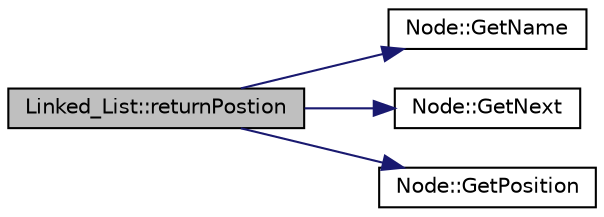digraph "Linked_List::returnPostion"
{
 // LATEX_PDF_SIZE
  edge [fontname="Helvetica",fontsize="10",labelfontname="Helvetica",labelfontsize="10"];
  node [fontname="Helvetica",fontsize="10",shape=record];
  rankdir="LR";
  Node1 [label="Linked_List::returnPostion",height=0.2,width=0.4,color="black", fillcolor="grey75", style="filled", fontcolor="black",tooltip="Se encarga de retornar la posicion en la que se encuentra almacenado el nodo con respecto al offset."];
  Node1 -> Node2 [color="midnightblue",fontsize="10",style="solid",fontname="Helvetica"];
  Node2 [label="Node::GetName",height=0.2,width=0.4,color="black", fillcolor="white", style="filled",URL="$classNode.html#a3108774b8ea5584a9c746d06f1427aa6",tooltip="Getter para el nombre del nodo."];
  Node1 -> Node3 [color="midnightblue",fontsize="10",style="solid",fontname="Helvetica"];
  Node3 [label="Node::GetNext",height=0.2,width=0.4,color="black", fillcolor="white", style="filled",URL="$classNode.html#a6f8729374beb27838792dc6ef81124e8",tooltip="Getter para el siguiente nodo."];
  Node1 -> Node4 [color="midnightblue",fontsize="10",style="solid",fontname="Helvetica"];
  Node4 [label="Node::GetPosition",height=0.2,width=0.4,color="black", fillcolor="white", style="filled",URL="$classNode.html#a2d31498b483a46807a1d05ec17e5a778",tooltip="Getter de la posision del noto."];
}
